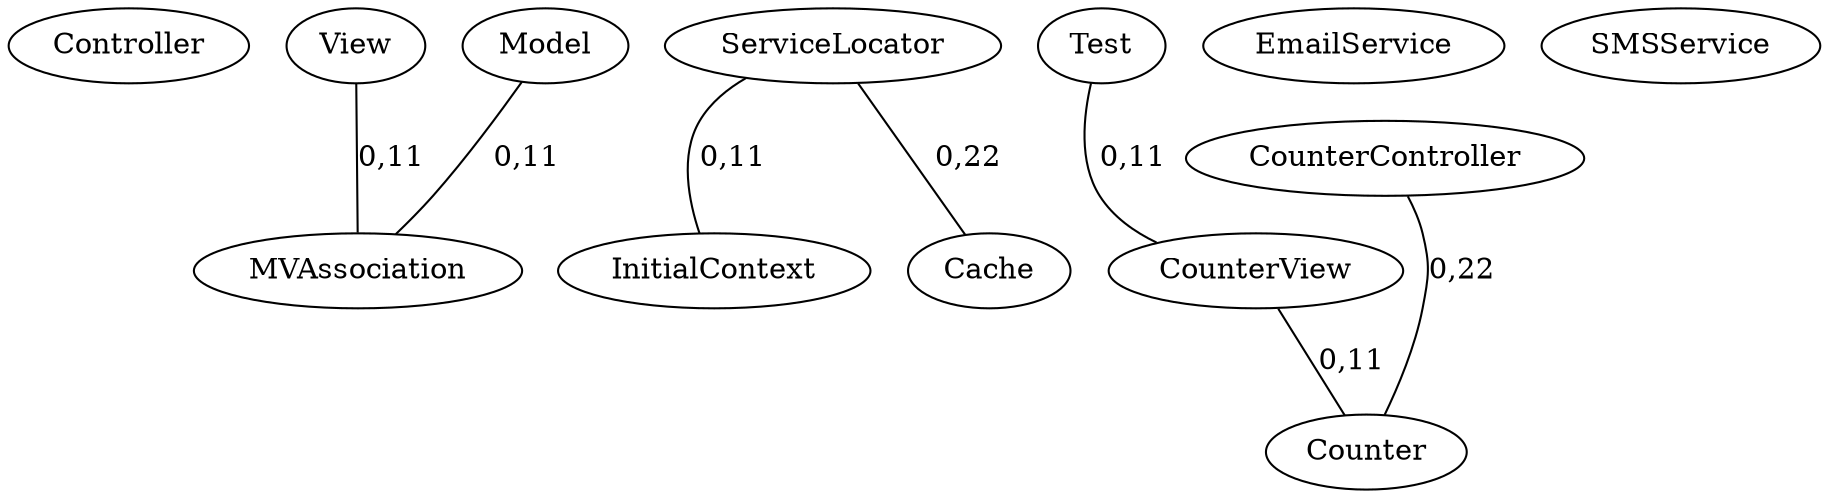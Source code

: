 strict graph G {
  Controller;
  View;
  InitialContext;
  ServiceLocator;
  MVAssociation;
  Counter;
  Test;
  CounterView;
  Model;
  EmailService;
  CounterController;
  SMSService;
  Cache;
  View -- MVAssociation [ weight="0.1111111111111111" label="0,11" ];
  ServiceLocator -- InitialContext [ weight="0.1111111111111111" label="0,11" ];
  ServiceLocator -- Cache [ weight="0.2222222222222222" label="0,22" ];
  Test -- CounterView [ weight="0.1111111111111111" label="0,11" ];
  CounterView -- Counter [ weight="0.1111111111111111" label="0,11" ];
  Model -- MVAssociation [ weight="0.1111111111111111" label="0,11" ];
  CounterController -- Counter [ weight="0.2222222222222222" label="0,22" ];
}
